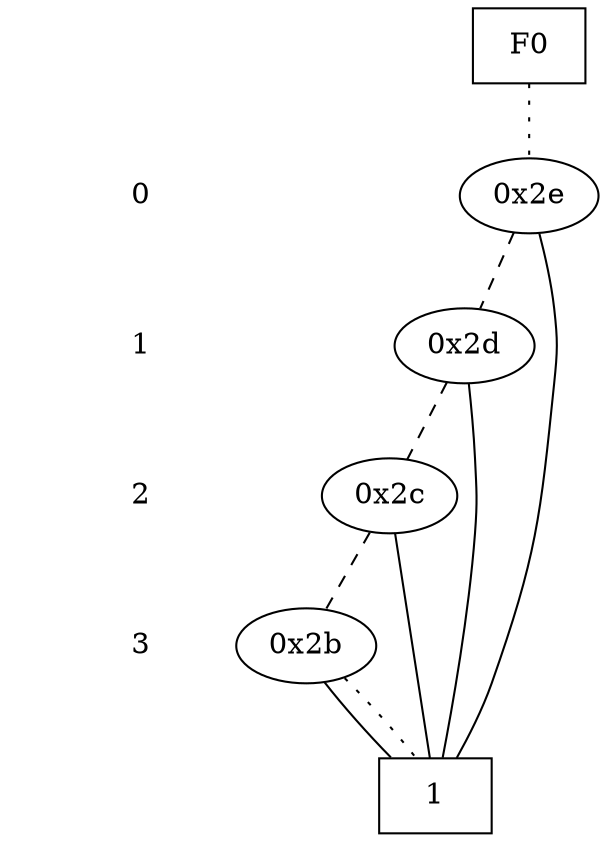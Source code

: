 digraph "DD" {
size = "7.5,10"
center = true;
edge [dir = none];
{ node [shape = plaintext];
  edge [style = invis];
  "CONST NODES" [style = invis];
" 0 " -> " 1 " -> " 2 " -> " 3 " -> "CONST NODES"; 
}
{ rank = same; node [shape = box]; edge [style = invis];
"F0"; }
{ rank = same; " 0 ";
"0x2e";
}
{ rank = same; " 1 ";
"0x2d";
}
{ rank = same; " 2 ";
"0x2c";
}
{ rank = same; " 3 ";
"0x2b";
}
{ rank = same; "CONST NODES";
{ node [shape = box]; "0x24";
}
}
"F0" -> "0x2e" [style = dotted];
"0x2e" -> "0x24";
"0x2e" -> "0x2d" [style = dashed];
"0x2d" -> "0x24";
"0x2d" -> "0x2c" [style = dashed];
"0x2c" -> "0x24";
"0x2c" -> "0x2b" [style = dashed];
"0x2b" -> "0x24";
"0x2b" -> "0x24" [style = dotted];
"0x24" [label = "1"];
}
